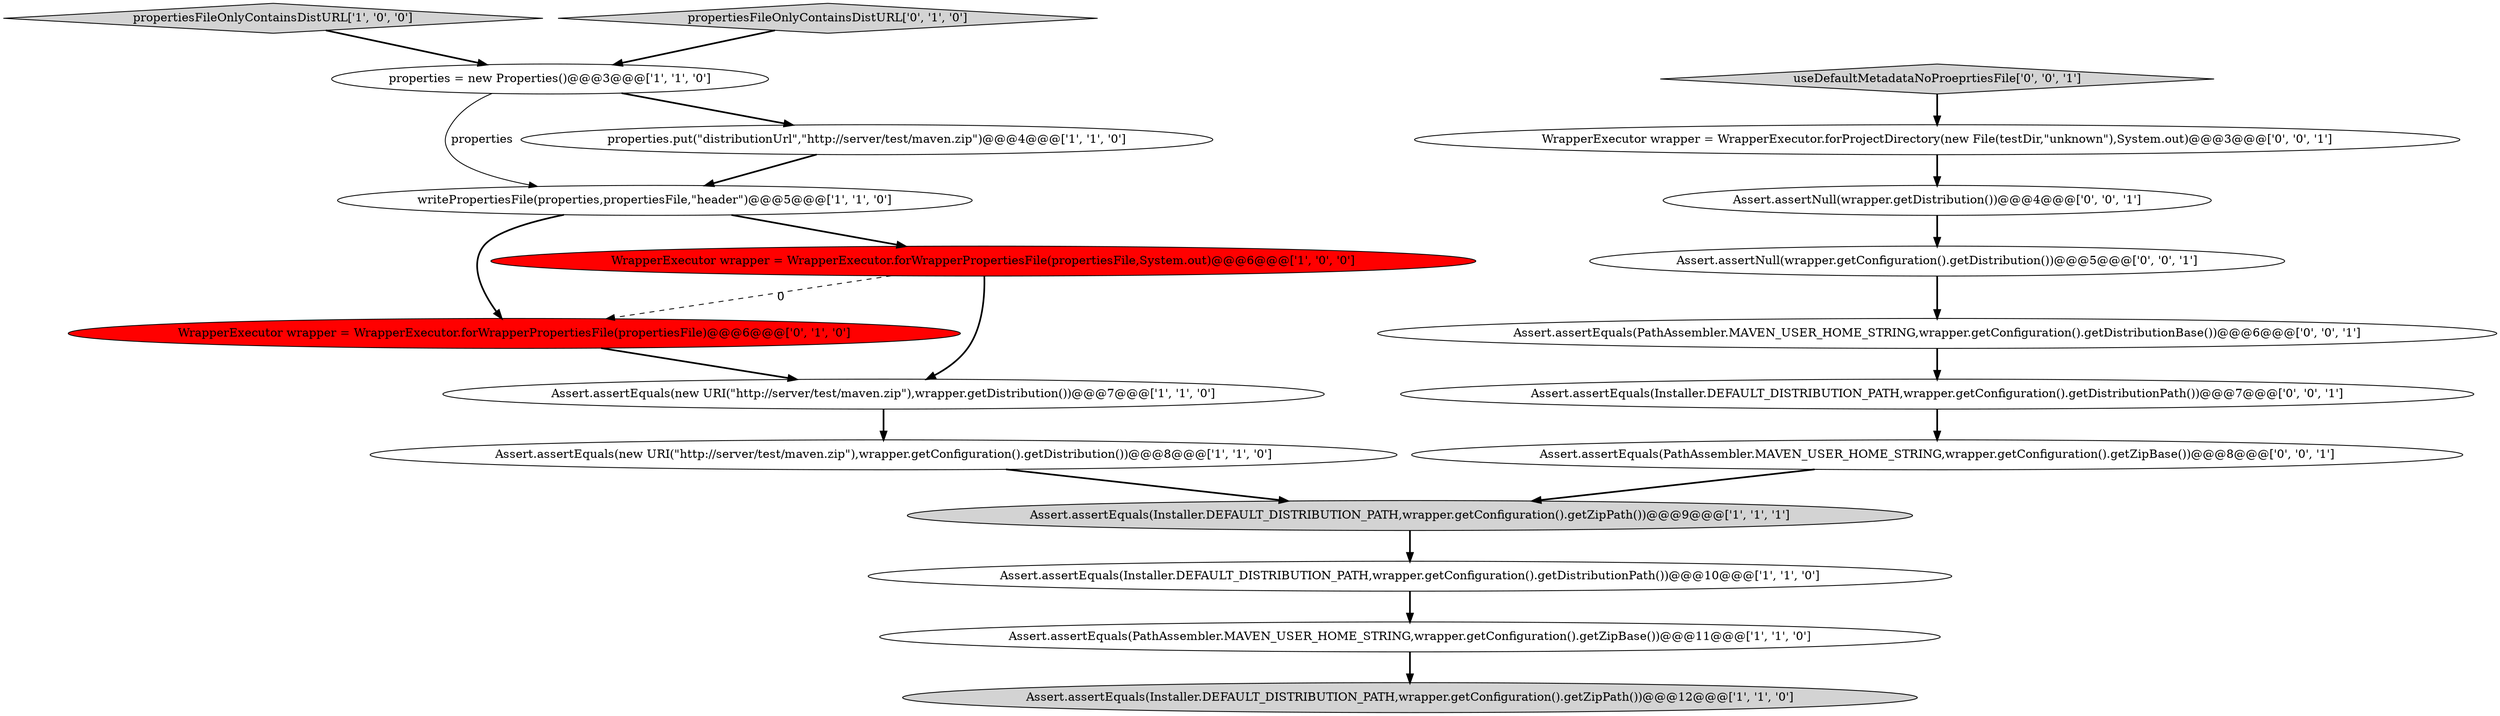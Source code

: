 digraph {
17 [style = filled, label = "Assert.assertNull(wrapper.getDistribution())@@@4@@@['0', '0', '1']", fillcolor = white, shape = ellipse image = "AAA0AAABBB3BBB"];
6 [style = filled, label = "Assert.assertEquals(new URI(\"http://server/test/maven.zip\"),wrapper.getConfiguration().getDistribution())@@@8@@@['1', '1', '0']", fillcolor = white, shape = ellipse image = "AAA0AAABBB1BBB"];
18 [style = filled, label = "Assert.assertEquals(Installer.DEFAULT_DISTRIBUTION_PATH,wrapper.getConfiguration().getDistributionPath())@@@7@@@['0', '0', '1']", fillcolor = white, shape = ellipse image = "AAA0AAABBB3BBB"];
5 [style = filled, label = "properties = new Properties()@@@3@@@['1', '1', '0']", fillcolor = white, shape = ellipse image = "AAA0AAABBB1BBB"];
13 [style = filled, label = "WrapperExecutor wrapper = WrapperExecutor.forProjectDirectory(new File(testDir,\"unknown\"),System.out)@@@3@@@['0', '0', '1']", fillcolor = white, shape = ellipse image = "AAA0AAABBB3BBB"];
19 [style = filled, label = "Assert.assertEquals(PathAssembler.MAVEN_USER_HOME_STRING,wrapper.getConfiguration().getDistributionBase())@@@6@@@['0', '0', '1']", fillcolor = white, shape = ellipse image = "AAA0AAABBB3BBB"];
12 [style = filled, label = "WrapperExecutor wrapper = WrapperExecutor.forWrapperPropertiesFile(propertiesFile)@@@6@@@['0', '1', '0']", fillcolor = red, shape = ellipse image = "AAA1AAABBB2BBB"];
16 [style = filled, label = "Assert.assertNull(wrapper.getConfiguration().getDistribution())@@@5@@@['0', '0', '1']", fillcolor = white, shape = ellipse image = "AAA0AAABBB3BBB"];
0 [style = filled, label = "WrapperExecutor wrapper = WrapperExecutor.forWrapperPropertiesFile(propertiesFile,System.out)@@@6@@@['1', '0', '0']", fillcolor = red, shape = ellipse image = "AAA1AAABBB1BBB"];
8 [style = filled, label = "Assert.assertEquals(Installer.DEFAULT_DISTRIBUTION_PATH,wrapper.getConfiguration().getDistributionPath())@@@10@@@['1', '1', '0']", fillcolor = white, shape = ellipse image = "AAA0AAABBB1BBB"];
2 [style = filled, label = "Assert.assertEquals(new URI(\"http://server/test/maven.zip\"),wrapper.getDistribution())@@@7@@@['1', '1', '0']", fillcolor = white, shape = ellipse image = "AAA0AAABBB1BBB"];
10 [style = filled, label = "Assert.assertEquals(Installer.DEFAULT_DISTRIBUTION_PATH,wrapper.getConfiguration().getZipPath())@@@9@@@['1', '1', '1']", fillcolor = lightgray, shape = ellipse image = "AAA0AAABBB1BBB"];
14 [style = filled, label = "Assert.assertEquals(PathAssembler.MAVEN_USER_HOME_STRING,wrapper.getConfiguration().getZipBase())@@@8@@@['0', '0', '1']", fillcolor = white, shape = ellipse image = "AAA0AAABBB3BBB"];
3 [style = filled, label = "Assert.assertEquals(PathAssembler.MAVEN_USER_HOME_STRING,wrapper.getConfiguration().getZipBase())@@@11@@@['1', '1', '0']", fillcolor = white, shape = ellipse image = "AAA0AAABBB1BBB"];
4 [style = filled, label = "Assert.assertEquals(Installer.DEFAULT_DISTRIBUTION_PATH,wrapper.getConfiguration().getZipPath())@@@12@@@['1', '1', '0']", fillcolor = lightgray, shape = ellipse image = "AAA0AAABBB1BBB"];
7 [style = filled, label = "writePropertiesFile(properties,propertiesFile,\"header\")@@@5@@@['1', '1', '0']", fillcolor = white, shape = ellipse image = "AAA0AAABBB1BBB"];
9 [style = filled, label = "propertiesFileOnlyContainsDistURL['1', '0', '0']", fillcolor = lightgray, shape = diamond image = "AAA0AAABBB1BBB"];
11 [style = filled, label = "propertiesFileOnlyContainsDistURL['0', '1', '0']", fillcolor = lightgray, shape = diamond image = "AAA0AAABBB2BBB"];
15 [style = filled, label = "useDefaultMetadataNoProeprtiesFile['0', '0', '1']", fillcolor = lightgray, shape = diamond image = "AAA0AAABBB3BBB"];
1 [style = filled, label = "properties.put(\"distributionUrl\",\"http://server/test/maven.zip\")@@@4@@@['1', '1', '0']", fillcolor = white, shape = ellipse image = "AAA0AAABBB1BBB"];
19->18 [style = bold, label=""];
15->13 [style = bold, label=""];
7->12 [style = bold, label=""];
2->6 [style = bold, label=""];
0->2 [style = bold, label=""];
8->3 [style = bold, label=""];
14->10 [style = bold, label=""];
7->0 [style = bold, label=""];
0->12 [style = dashed, label="0"];
16->19 [style = bold, label=""];
1->7 [style = bold, label=""];
3->4 [style = bold, label=""];
5->1 [style = bold, label=""];
11->5 [style = bold, label=""];
12->2 [style = bold, label=""];
13->17 [style = bold, label=""];
5->7 [style = solid, label="properties"];
10->8 [style = bold, label=""];
6->10 [style = bold, label=""];
9->5 [style = bold, label=""];
18->14 [style = bold, label=""];
17->16 [style = bold, label=""];
}
